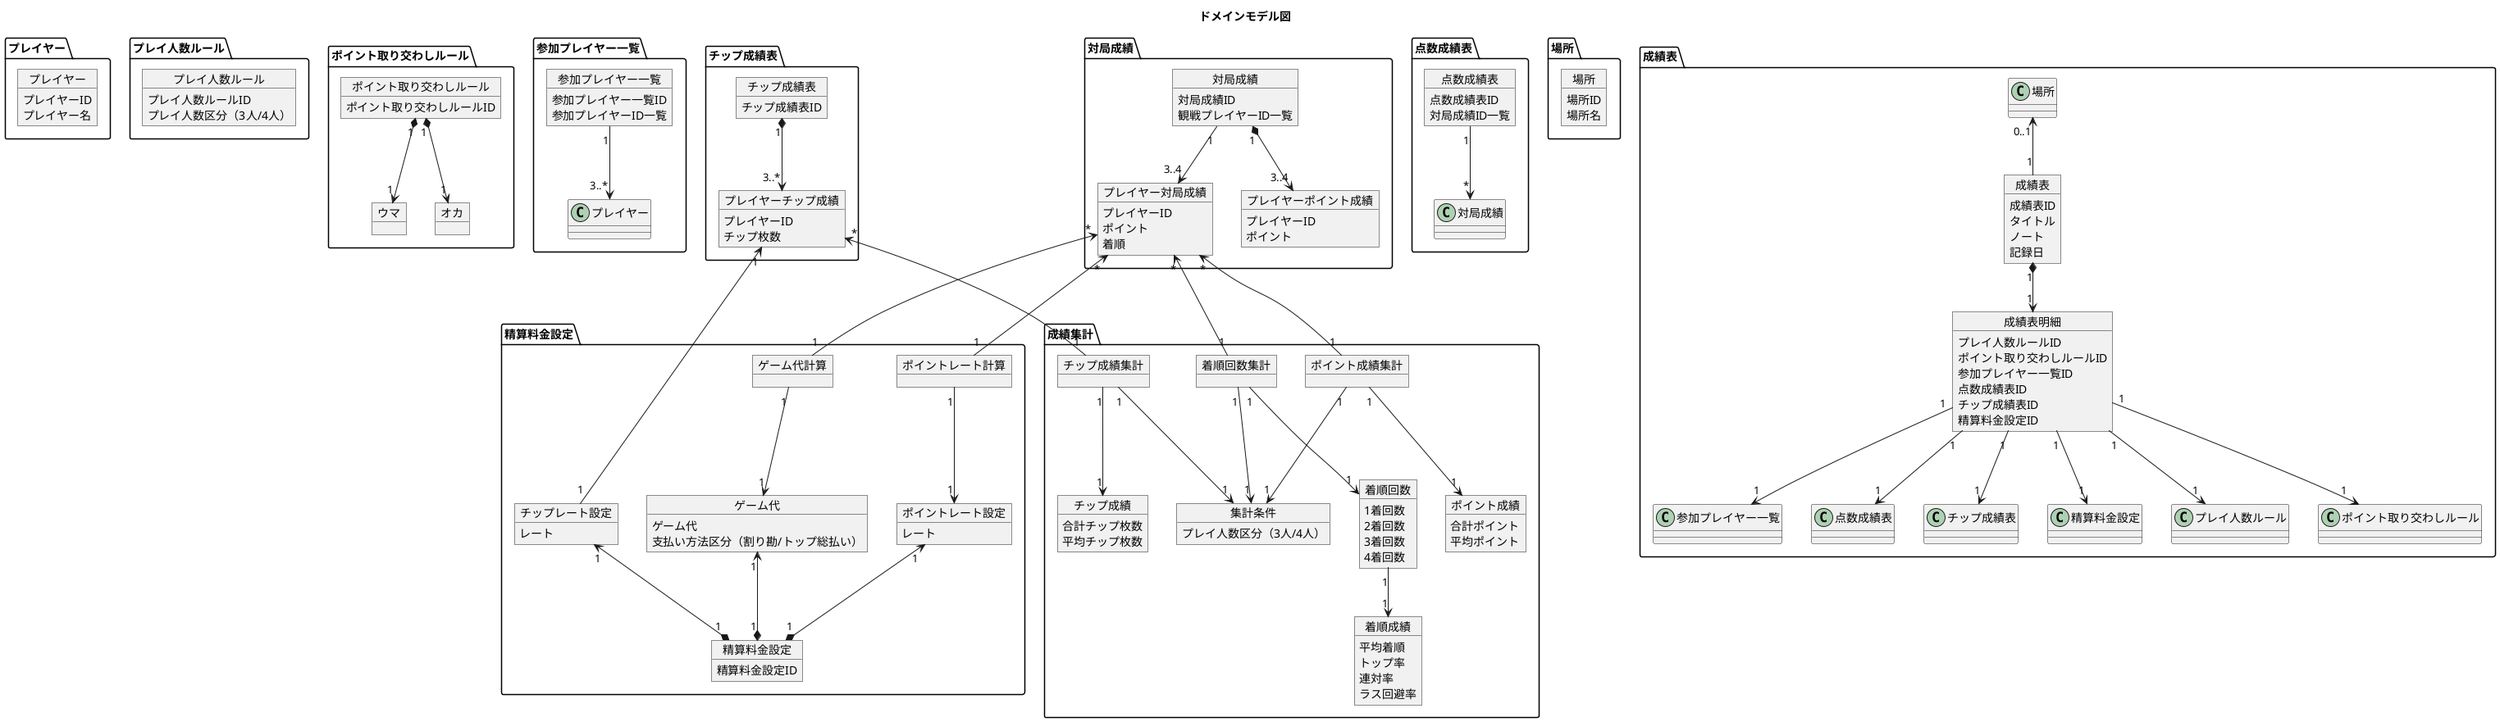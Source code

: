 @startuml

title ドメインモデル図


package プレイヤー {
  object プレイヤー {
    プレイヤーID
    プレイヤー名
  }
}


package プレイ人数ルール {
  object プレイ人数ルール {
    プレイ人数ルールID
    プレイ人数区分（3人/4人）
  }
}


package ポイント取り交わしルール {
  object ウマ {
  }


  object オカ {
  }


  object ポイント取り交わしルール {
    ポイント取り交わしルールID
  }

  ポイント取り交わしルール "1" *--> "1" ウマ
  ポイント取り交わしルール "1" *--> "1" オカ
}


package 参加プレイヤー一覧 {
  object 参加プレイヤー一覧 {
    参加プレイヤー一覧ID
    参加プレイヤーID一覧
  }

  参加プレイヤー一覧 "1" --> "3..*" プレイヤー
}


package 対局成績 {
  object プレイヤーポイント成績 {
    プレイヤーID
    ポイント
  }


  object プレイヤー対局成績 {
    プレイヤーID
    ポイント
    着順
  }


  object 対局成績 {
    対局成績ID
    観戦プレイヤーID一覧
  }

  対局成績 "1" *--> "3..4" プレイヤーポイント成績
  対局成績 "1" --> "3..4" プレイヤー対局成績
}


package 点数成績表 {
  object 点数成績表 {
    点数成績表ID
    対局成績ID一覧
  }

  点数成績表 "1" --> "*" 対局成績
}


package チップ成績表 {
  object プレイヤーチップ成績 {
    プレイヤーID
    チップ枚数
  }


  object チップ成績表 {
    チップ成績表ID
  }

  チップ成績表 "1" *--> "3..*" プレイヤーチップ成績
}


package 精算料金設定 {

  object ポイントレート設定 {
    レート
  }


  object ポイントレート計算

  ポイントレート計算 "1" --> "1" ポイントレート設定
  ポイントレート計算 "1" -u-> "*" プレイヤー対局成績


  object チップレート設定 {
    レート
  }

  チップレート設定 "1" -u-> "1" プレイヤーチップ成績


  object ゲーム代 {
    ゲーム代
    支払い方法区分（割り勘/トップ総払い）
  }


  object ゲーム代計算

  ゲーム代計算 "1" --> "1" ゲーム代
  ゲーム代計算 "1" -u-> "*" プレイヤー対局成績


  object 精算料金設定 {
    精算料金設定ID
  }

  精算料金設定 "1" *-u-> "1" ポイントレート設定
  精算料金設定 "1" *-u-> "1" チップレート設定
  精算料金設定 "1" *-u-> "1" ゲーム代
}


package 成績集計 {
  object 集計条件 {
    プレイ人数区分（3人/4人）
  }


  object 着順成績 {
    平均着順
    トップ率
    連対率
    ラス回避率
  }


  object 着順回数 {
    1着回数
    2着回数
    3着回数
    4着回数
  }

  着順回数 "1" --> "1" 着順成績


  object 着順回数集計

  着順回数集計 "1" --> "1" 集計条件
  着順回数集計 "1" --> "1" 着順回数
  着順回数集計 "1" -u-> "*" プレイヤー対局成績


  object ポイント成績 {
    合計ポイント
    平均ポイント
  }


  object ポイント成績集計

  ポイント成績集計 "1" --> "1" 集計条件
  ポイント成績集計 "1" --> "1" ポイント成績
  ポイント成績集計 "1" -u-> "*" プレイヤー対局成績


  object チップ成績 {
    合計チップ枚数
    平均チップ枚数
  }

  object チップ成績集計

  チップ成績集計 "1" --> "1" 集計条件
  チップ成績集計 "1" --> "1" チップ成績
  チップ成績集計 "1" -u-> "*" プレイヤーチップ成績
}


package 場所 {
  object 場所 {
    場所ID
    場所名
  }
}


package 成績表 {
  object 成績表明細 {
    プレイ人数ルールID
    ポイント取り交わしルールID
    参加プレイヤー一覧ID
    点数成績表ID
    チップ成績表ID
    精算料金設定ID
  }

  成績表明細 "1" --> "1" プレイ人数ルール
  成績表明細 "1" --> "1" ポイント取り交わしルール
  成績表明細 "1" --> "1" 参加プレイヤー一覧
  成績表明細 "1" --> "1" 点数成績表
  成績表明細 "1" --> "1" チップ成績表
  成績表明細 "1" --> "1" 精算料金設定


  object 成績表 {
    成績表ID
    タイトル
    ノート
    記録日
  }

  成績表 "1" *--> "1" 成績表明細
  成績表 "1" -u-> "0..1" 場所
}

@enduml
